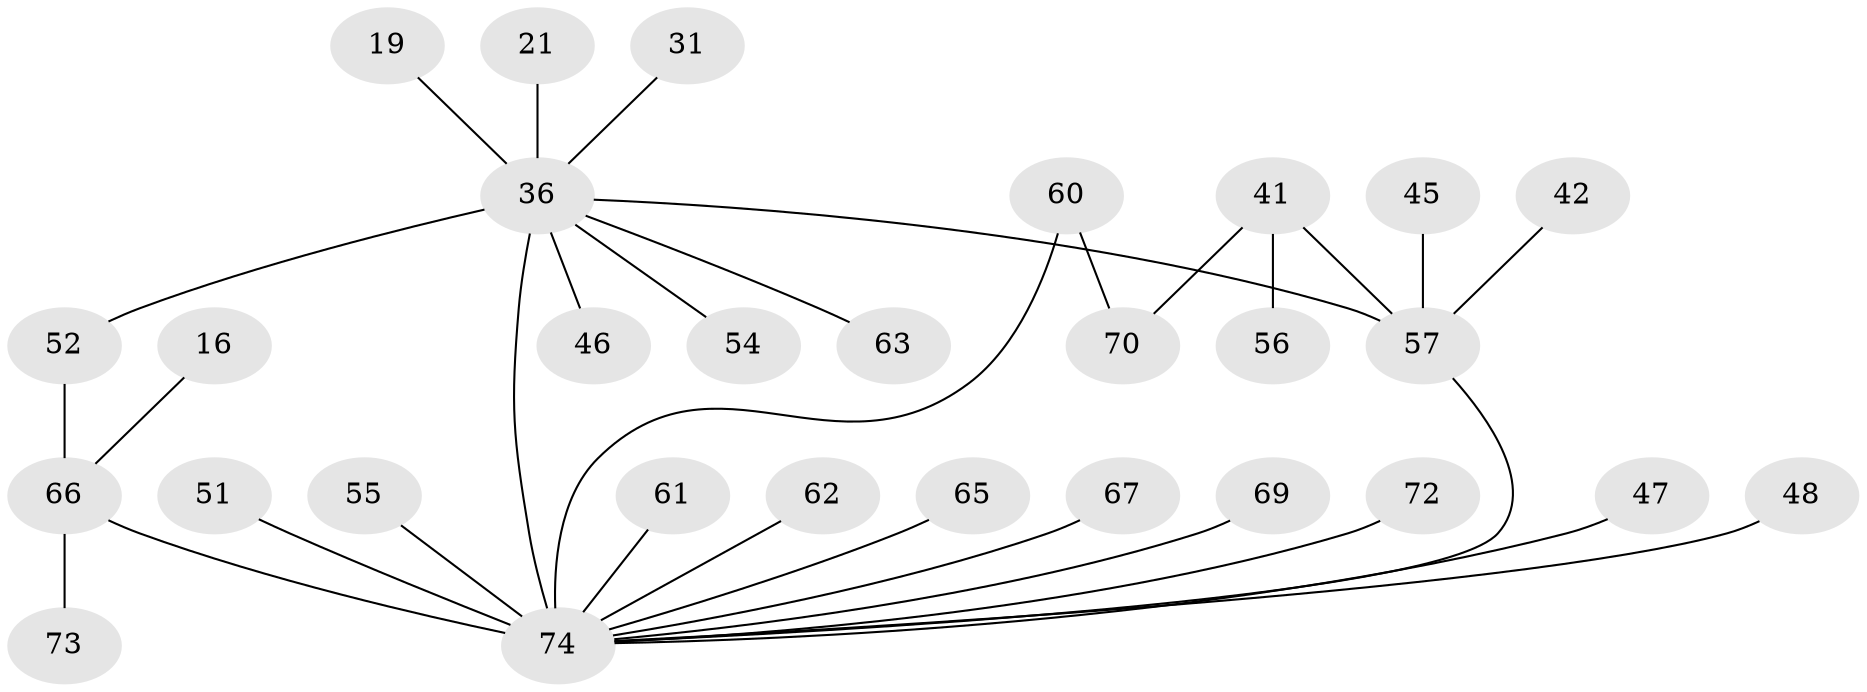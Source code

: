 // original degree distribution, {4: 0.0945945945945946, 3: 0.17567567567567569, 6: 0.013513513513513514, 5: 0.04054054054054054, 2: 0.32432432432432434, 9: 0.013513513513513514, 1: 0.33783783783783783}
// Generated by graph-tools (version 1.1) at 2025/45/03/04/25 21:45:03]
// undirected, 29 vertices, 31 edges
graph export_dot {
graph [start="1"]
  node [color=gray90,style=filled];
  16;
  19;
  21;
  31 [super="+23"];
  36 [super="+5+9+8"];
  41 [super="+37"];
  42;
  45;
  46 [super="+27"];
  47;
  48;
  51 [super="+26+44"];
  52 [super="+25+50"];
  54;
  55;
  56;
  57 [super="+10+49"];
  60 [super="+35"];
  61;
  62;
  63;
  65;
  66 [super="+64+6"];
  67;
  69;
  70 [super="+40"];
  72 [super="+33"];
  73;
  74 [super="+34+58+68+71+59"];
  16 -- 66;
  19 -- 36;
  21 -- 36;
  31 -- 36;
  36 -- 54;
  36 -- 63;
  36 -- 46 [weight=2];
  36 -- 57 [weight=2];
  36 -- 74 [weight=5];
  36 -- 52;
  41 -- 70 [weight=2];
  41 -- 56;
  41 -- 57 [weight=2];
  42 -- 57;
  45 -- 57;
  47 -- 74;
  48 -- 74;
  51 -- 74;
  52 -- 66;
  55 -- 74;
  57 -- 74;
  60 -- 70;
  60 -- 74;
  61 -- 74;
  62 -- 74;
  65 -- 74;
  66 -- 73;
  66 -- 74 [weight=2];
  67 -- 74;
  69 -- 74;
  72 -- 74;
}
